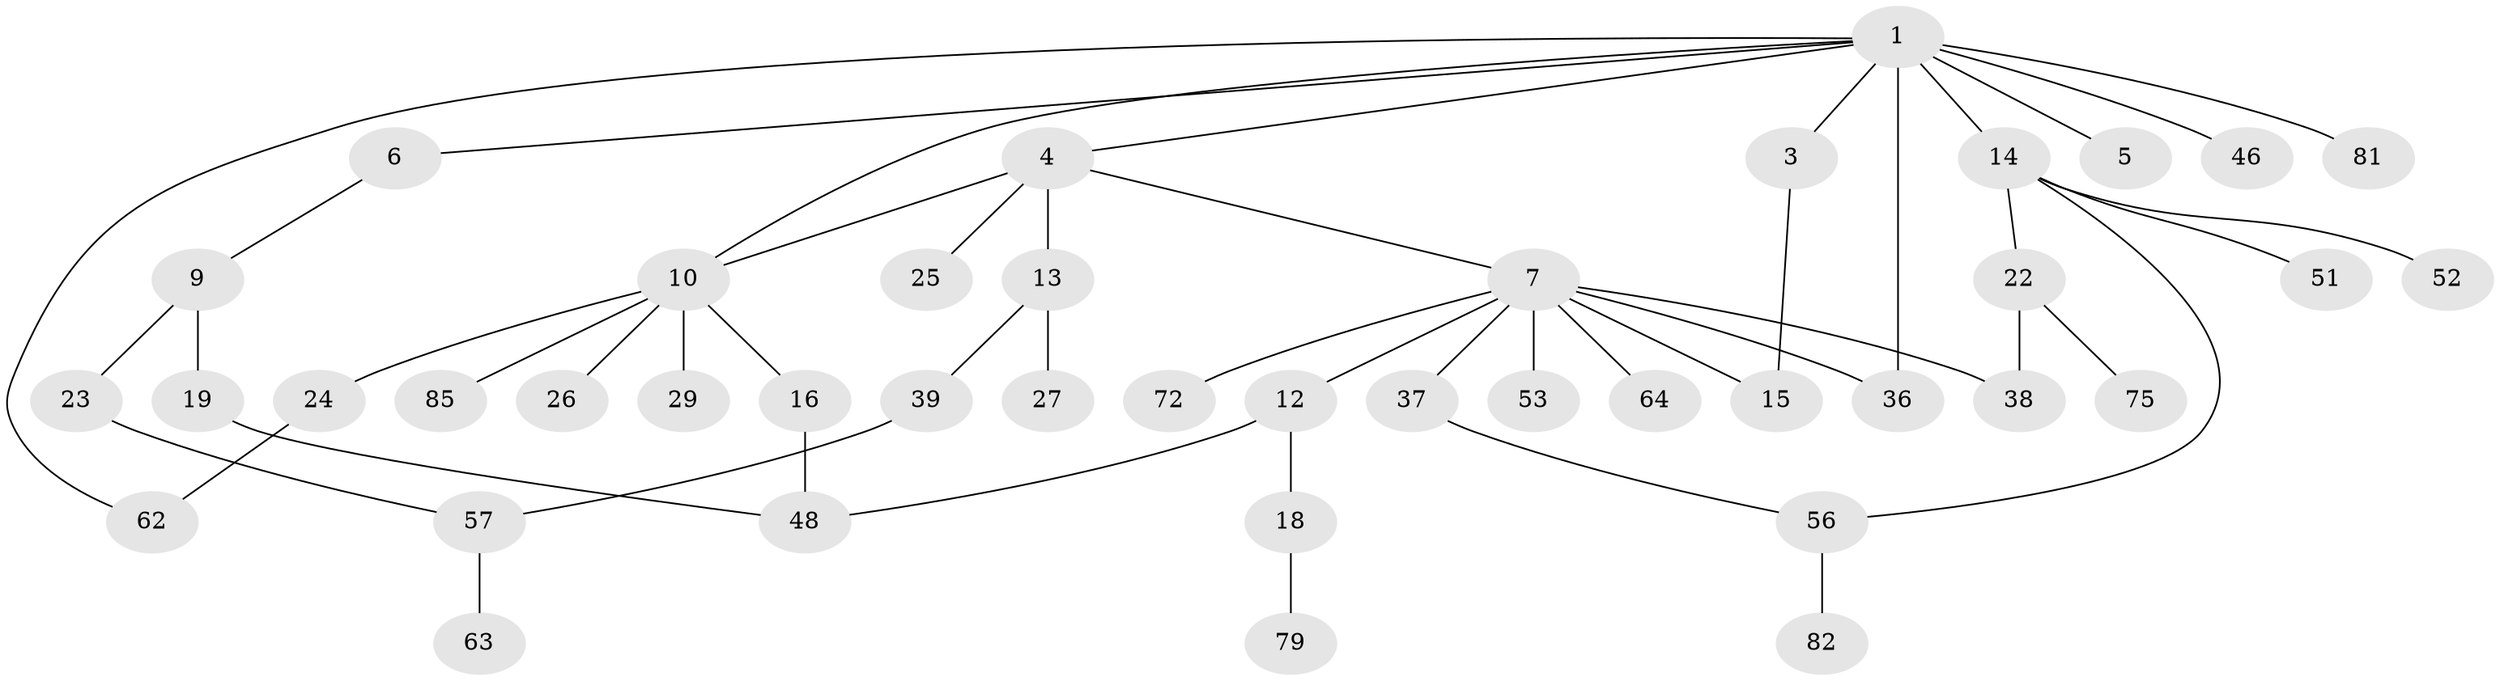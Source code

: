 // original degree distribution, {4: 0.07058823529411765, 9: 0.011764705882352941, 3: 0.11764705882352941, 5: 0.023529411764705882, 1: 0.4, 6: 0.03529411764705882, 7: 0.011764705882352941, 2: 0.32941176470588235}
// Generated by graph-tools (version 1.1) at 2025/13/03/09/25 04:13:36]
// undirected, 42 vertices, 50 edges
graph export_dot {
graph [start="1"]
  node [color=gray90,style=filled];
  1 [super="+2"];
  3 [super="+68"];
  4;
  5;
  6 [super="+33+54"];
  7 [super="+28+8"];
  9 [super="+78"];
  10 [super="+11"];
  12;
  13 [super="+20+30+83"];
  14 [super="+35+34"];
  15;
  16 [super="+32"];
  18;
  19 [super="+60"];
  22;
  23;
  24 [super="+40+31"];
  25 [super="+47"];
  26;
  27;
  29 [super="+45"];
  36 [super="+69+49"];
  37 [super="+55"];
  38 [super="+41+61"];
  39;
  46 [super="+66"];
  48;
  51;
  52;
  53;
  56 [super="+77"];
  57 [super="+80+59"];
  62;
  63;
  64;
  72;
  75;
  79;
  81;
  82;
  85;
  1 -- 3;
  1 -- 36 [weight=2];
  1 -- 46;
  1 -- 4;
  1 -- 5;
  1 -- 6;
  1 -- 14;
  1 -- 81;
  1 -- 62;
  1 -- 10;
  3 -- 15;
  4 -- 7;
  4 -- 10;
  4 -- 13;
  4 -- 25;
  6 -- 9;
  7 -- 15;
  7 -- 72;
  7 -- 36;
  7 -- 38;
  7 -- 64;
  7 -- 37;
  7 -- 53;
  7 -- 12;
  9 -- 19;
  9 -- 23;
  10 -- 29;
  10 -- 16;
  10 -- 26;
  10 -- 85;
  10 -- 24;
  12 -- 18;
  12 -- 48;
  13 -- 27;
  13 -- 39;
  14 -- 22;
  14 -- 51;
  14 -- 56;
  14 -- 52;
  16 -- 48;
  18 -- 79;
  19 -- 48;
  22 -- 75;
  22 -- 38;
  23 -- 57;
  24 -- 62;
  37 -- 56;
  39 -- 57;
  56 -- 82;
  57 -- 63;
}
